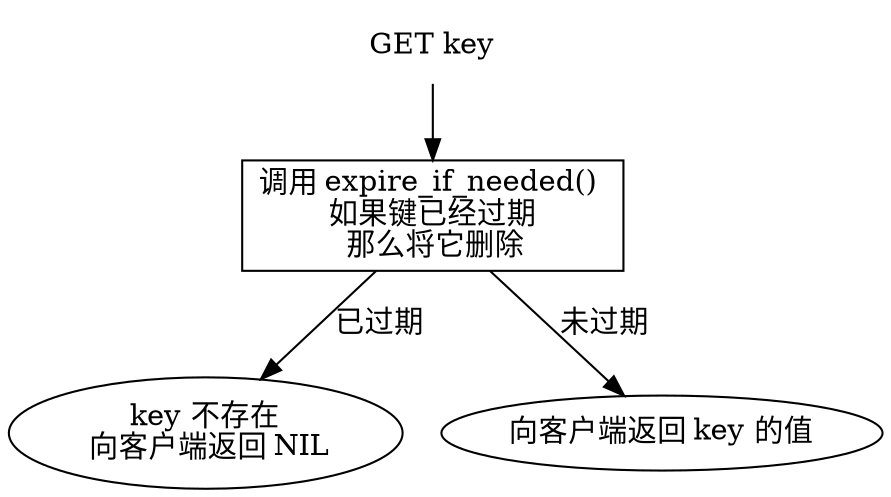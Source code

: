 digraph get_with_expire {
   
    get [label = "GET key", shape = "plaintext"];

    expire_if_needed [label = "调用 expire_if_needed() \n 如果键已经过期 \n 那么将它删除", shape = box];

    expired_and_deleted [label = "key 不存在\n 向客户端返回 NIL"];

    not_expired [label = "向客户端返回 key 的值"];

    get -> expire_if_needed;

    expire_if_needed -> expired_and_deleted [label = "已过期"];
    expire_if_needed -> not_expired [label = "未过期"];

}
